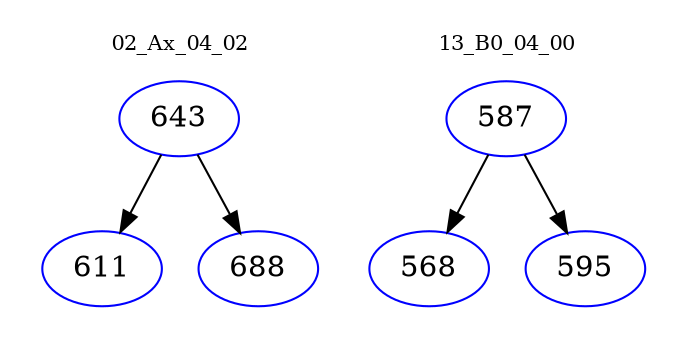 digraph{
subgraph cluster_0 {
color = white
label = "02_Ax_04_02";
fontsize=10;
T0_643 [label="643", color="blue"]
T0_643 -> T0_611 [color="black"]
T0_611 [label="611", color="blue"]
T0_643 -> T0_688 [color="black"]
T0_688 [label="688", color="blue"]
}
subgraph cluster_1 {
color = white
label = "13_B0_04_00";
fontsize=10;
T1_587 [label="587", color="blue"]
T1_587 -> T1_568 [color="black"]
T1_568 [label="568", color="blue"]
T1_587 -> T1_595 [color="black"]
T1_595 [label="595", color="blue"]
}
}
